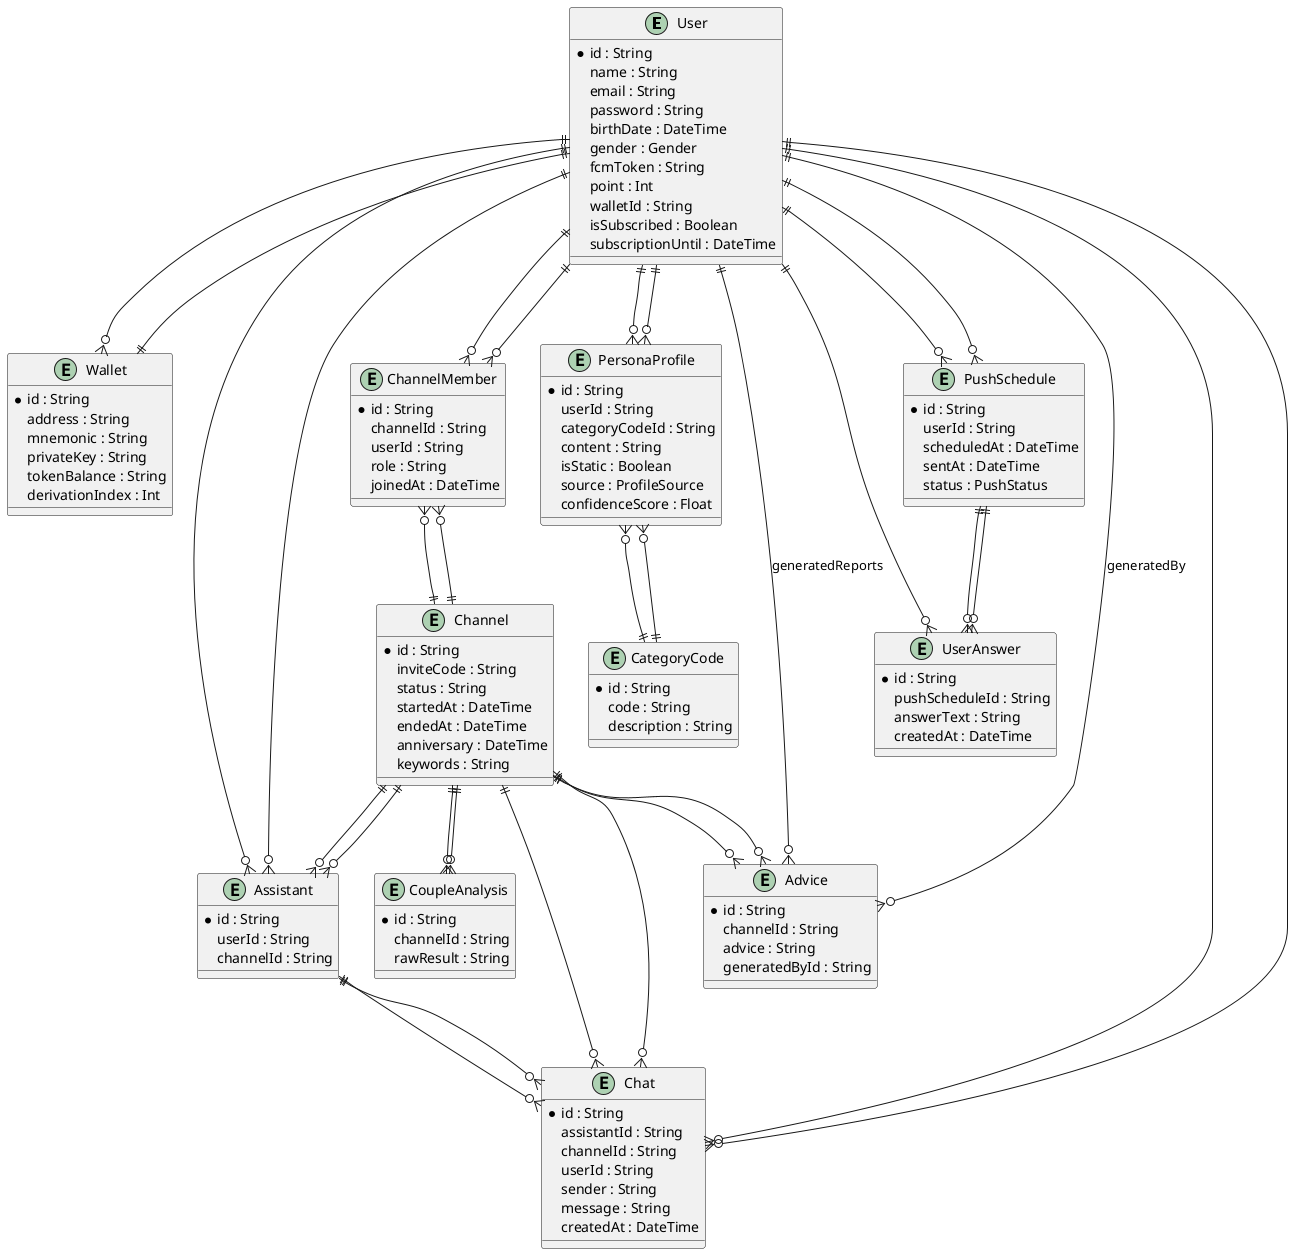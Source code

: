 @startuml
entity "User" as User {
  *id : String
  name : String
  email : String
  password : String
  birthDate : DateTime
  gender : Gender
  fcmToken : String
  point : Int
  walletId : String
  isSubscribed : Boolean
  subscriptionUntil : DateTime
}

entity "Wallet" as Wallet {
  *id : String
  address : String
  mnemonic : String
  privateKey : String
  tokenBalance : String
  derivationIndex : Int
}

entity "Channel" as Channel {
  *id : String
  inviteCode : String
  status : String
  startedAt : DateTime
  endedAt : DateTime
  anniversary : DateTime
  keywords : String
}

entity "ChannelMember" as ChannelMember {
  *id : String
  channelId : String
  userId : String
  role : String
  joinedAt : DateTime
}

entity "Assistant" as Assistant {
  *id : String
  userId : String
  channelId : String
}

entity "Chat" as Chat {
  *id : String
  assistantId : String
  channelId : String
  userId : String
  sender : String
  message : String
  createdAt : DateTime
}

entity "PersonaProfile" as PersonaProfile {
  *id : String
  userId : String
  categoryCodeId : String
  content : String
  isStatic : Boolean
  source : ProfileSource
  confidenceScore : Float
}

entity "CategoryCode" as CategoryCode {
  *id : String
  code : String
  description : String
}

entity "Advice" as Advice {
  *id : String
  channelId : String
  advice : String
  generatedById : String
}

entity "CoupleAnalysis" as CoupleAnalysis {
  *id : String
  channelId : String
  rawResult : String
}

entity "PushSchedule" as PushSchedule {
  *id : String
  userId : String
  scheduledAt : DateTime
  sentAt : DateTime
  status : PushStatus
}

entity "UserAnswer" as UserAnswer {
  *id : String
  pushScheduleId : String
  answerText : String
  createdAt : DateTime
}

' 관계 정의
User ||--o{ Wallet : ""
User ||--o{ ChannelMember : ""
User ||--o{ Assistant : ""
User ||--o{ Chat : ""
User ||--o{ PersonaProfile : ""
User ||--o{ PushSchedule : ""
User ||--o{ Advice : "generatedReports"
User ||--o{ UserAnswer : ""
Wallet ||--|| User : ""
Channel ||--o{ ChannelMember : ""
Channel ||--o{ Assistant : ""
Channel ||--o{ Chat : ""
Channel ||--o{ Advice : ""
Channel ||--o{ CoupleAnalysis : ""
ChannelMember }o--|| Channel : ""
ChannelMember }o--|| User : ""
Assistant }o--|| User : ""
Assistant }o--|| Channel : ""
Assistant ||--o{ Chat : ""
Chat }o--|| Assistant : ""
Chat }o--|| Channel : ""
Chat }o--|| User : ""
PersonaProfile }o--|| User : ""
PersonaProfile }o--|| CategoryCode : ""
CategoryCode ||--o{ PersonaProfile : ""
Advice }o--|| Channel : ""
Advice }o--|| User : "generatedBy"
CoupleAnalysis }o--|| Channel : ""
PushSchedule }o--|| User : ""
PushSchedule ||--o{ UserAnswer : ""
UserAnswer }o--|| PushSchedule : ""
@enduml
